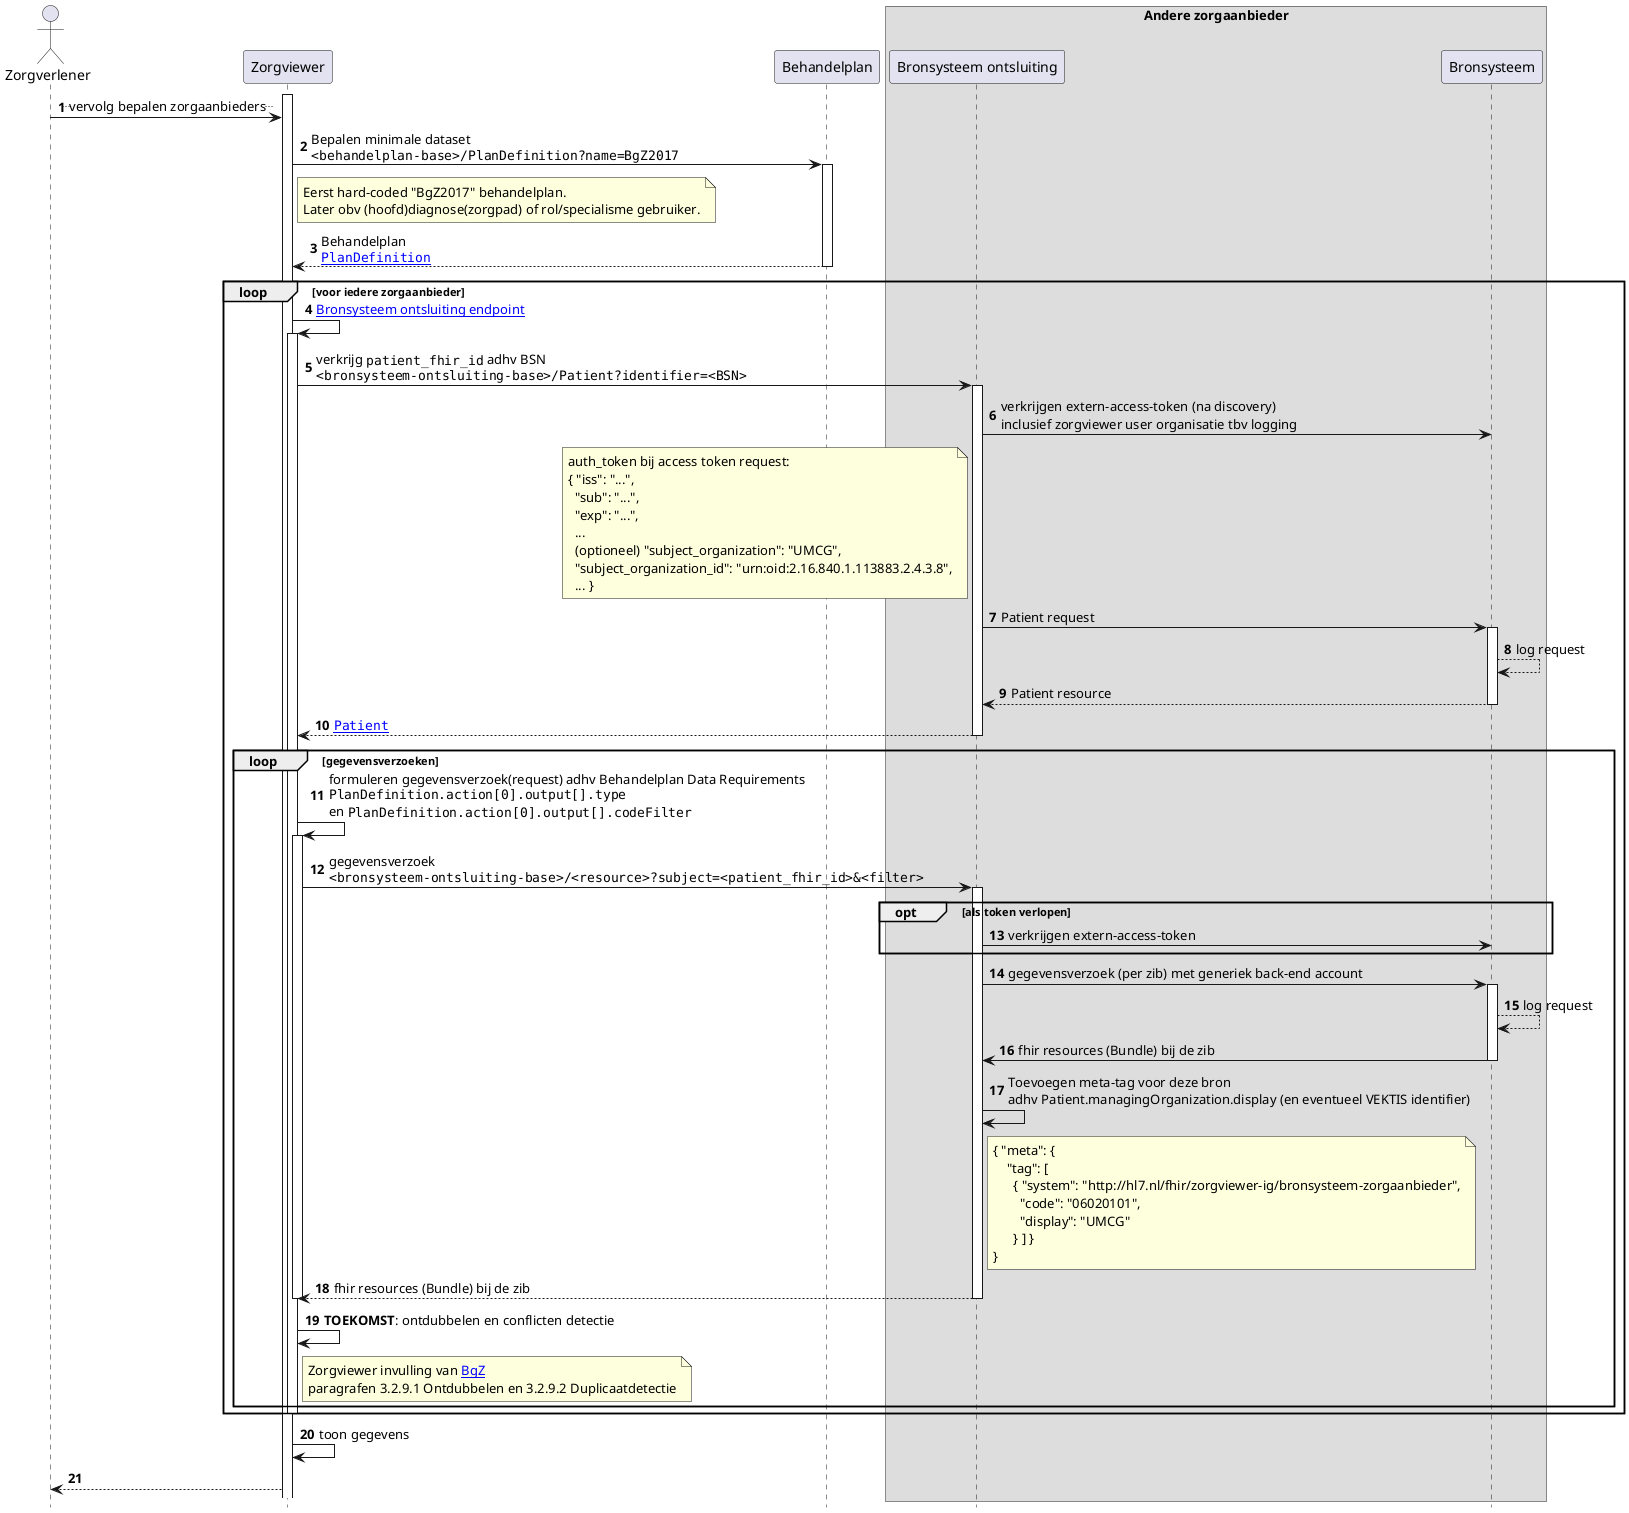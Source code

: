 @startuml
hide footbox
autonumber

actor Zorgverlener
participant Zorgviewer
participant Behandelplan
box "Andere zorgaanbieder"
participant "Bronsysteem ontsluiting" as Bron
participant Bronsysteem
end box

activate Zorgviewer
Zorgverlener->Zorgviewer: ..vervolg bepalen zorgaanbieders..
Zorgviewer->Behandelplan: Bepalen minimale dataset\n""<behandelplan-base>/PlanDefinition?name=BgZ2017""
note right Zorgviewer
  Eerst hard-coded "BgZ2017" behandelplan.
  Later obv (hoofd)diagnose(zorgpad) of rol/specialisme gebruiker.
end note
activate Behandelplan
Behandelplan-->Zorgviewer: Behandelplan\n""[[StructureDefinition-PlanDefinition.html PlanDefinition]]""
deactivate Behandelplan
loop voor iedere zorgaanbieder
  Zorgviewer->Zorgviewer: [[Endpoint-UMCG.html Bronsysteem ontsluiting endpoint]]
  activate Zorgviewer
  Zorgviewer->Bron : verkrijg ""patient_fhir_id"" adhv BSN\n""<bronsysteem-ontsluiting-base>/Patient?identifier=<BSN>""
  activate Bron
  Bron->Bronsysteem : verkrijgen extern-access-token (na discovery)\ninclusief zorgviewer user organisatie tbv logging
  note left Bron
    auth_token bij access token request:
    { "iss": "...",
      "sub": "...",
      "exp": "...",
      ...
      (optioneel) "subject_organization": "UMCG",
      "subject_organization_id": "urn:oid:2.16.840.1.113883.2.4.3.8",
      ... }
  end note
  Bron->Bronsysteem : Patient request
  activate Bronsysteem
  Bronsysteem-->Bronsysteem: log request
  Bronsysteem-->Bron : Patient resource
  deactivate Bronsysteem
  Bron-->Zorgviewer : ""[[StructureDefinition-Patient.html Patient]]""
  deactivate Bron
  loop gegevensverzoeken
    Zorgviewer->Zorgviewer: formuleren gegevensverzoek(request) adhv Behandelplan Data Requirements\n""PlanDefinition.action[0].output[].type""\nen ""PlanDefinition.action[0].output[].codeFilter""
    activate Zorgviewer
    Zorgviewer->Bron: gegevensverzoek\n""<bronsysteem-ontsluiting-base>/<resource>?subject=<patient_fhir_id>&<filter>""
    activate Bron
    opt als token verlopen
      Bron->Bronsysteem : verkrijgen extern-access-token
    end opt
    Bron->Bronsysteem : gegevensverzoek (per zib) met generiek back-end account
    activate Bronsysteem
    Bronsysteem-->Bronsysteem: log request
    Bronsysteem->Bron: fhir resources (Bundle) bij de zib
    deactivate Bronsysteem
    Bron->Bron: Toevoegen meta-tag voor deze bron\nadhv Patient.managingOrganization.display (en eventueel VEKTIS identifier)
    note right Bron
{ "meta": {
    "tag": [
      { "system": "http://hl7.nl/fhir/zorgviewer-ig/bronsysteem-zorgaanbieder",
        "code": "06020101",
        "display": "UMCG"
      } ] }
}
    end note
    Bron-->Zorgviewer: fhir resources (Bundle) bij de zib
    deactivate Bron
    deactivate Zorgviewer
    Zorgviewer->Zorgviewer: **TOEKOMST**: ontdubbelen en conflicten detectie
    note right of Zorgviewer
      Zorgviewer invulling van [[https://informatiestandaarden.nictiz.nl/wiki/BgZ:V1.0_BgZ_MSZ_Informatiestandaard BgZ]] 
      paragrafen 3.2.9.1 Ontdubbelen en 3.2.9.2 Duplicaatdetectie
    end note
  end
  deactivate Zorgviewer
end

Zorgviewer->Zorgviewer: toon gegevens
Zorgviewer-->Zorgverlener

@enduml